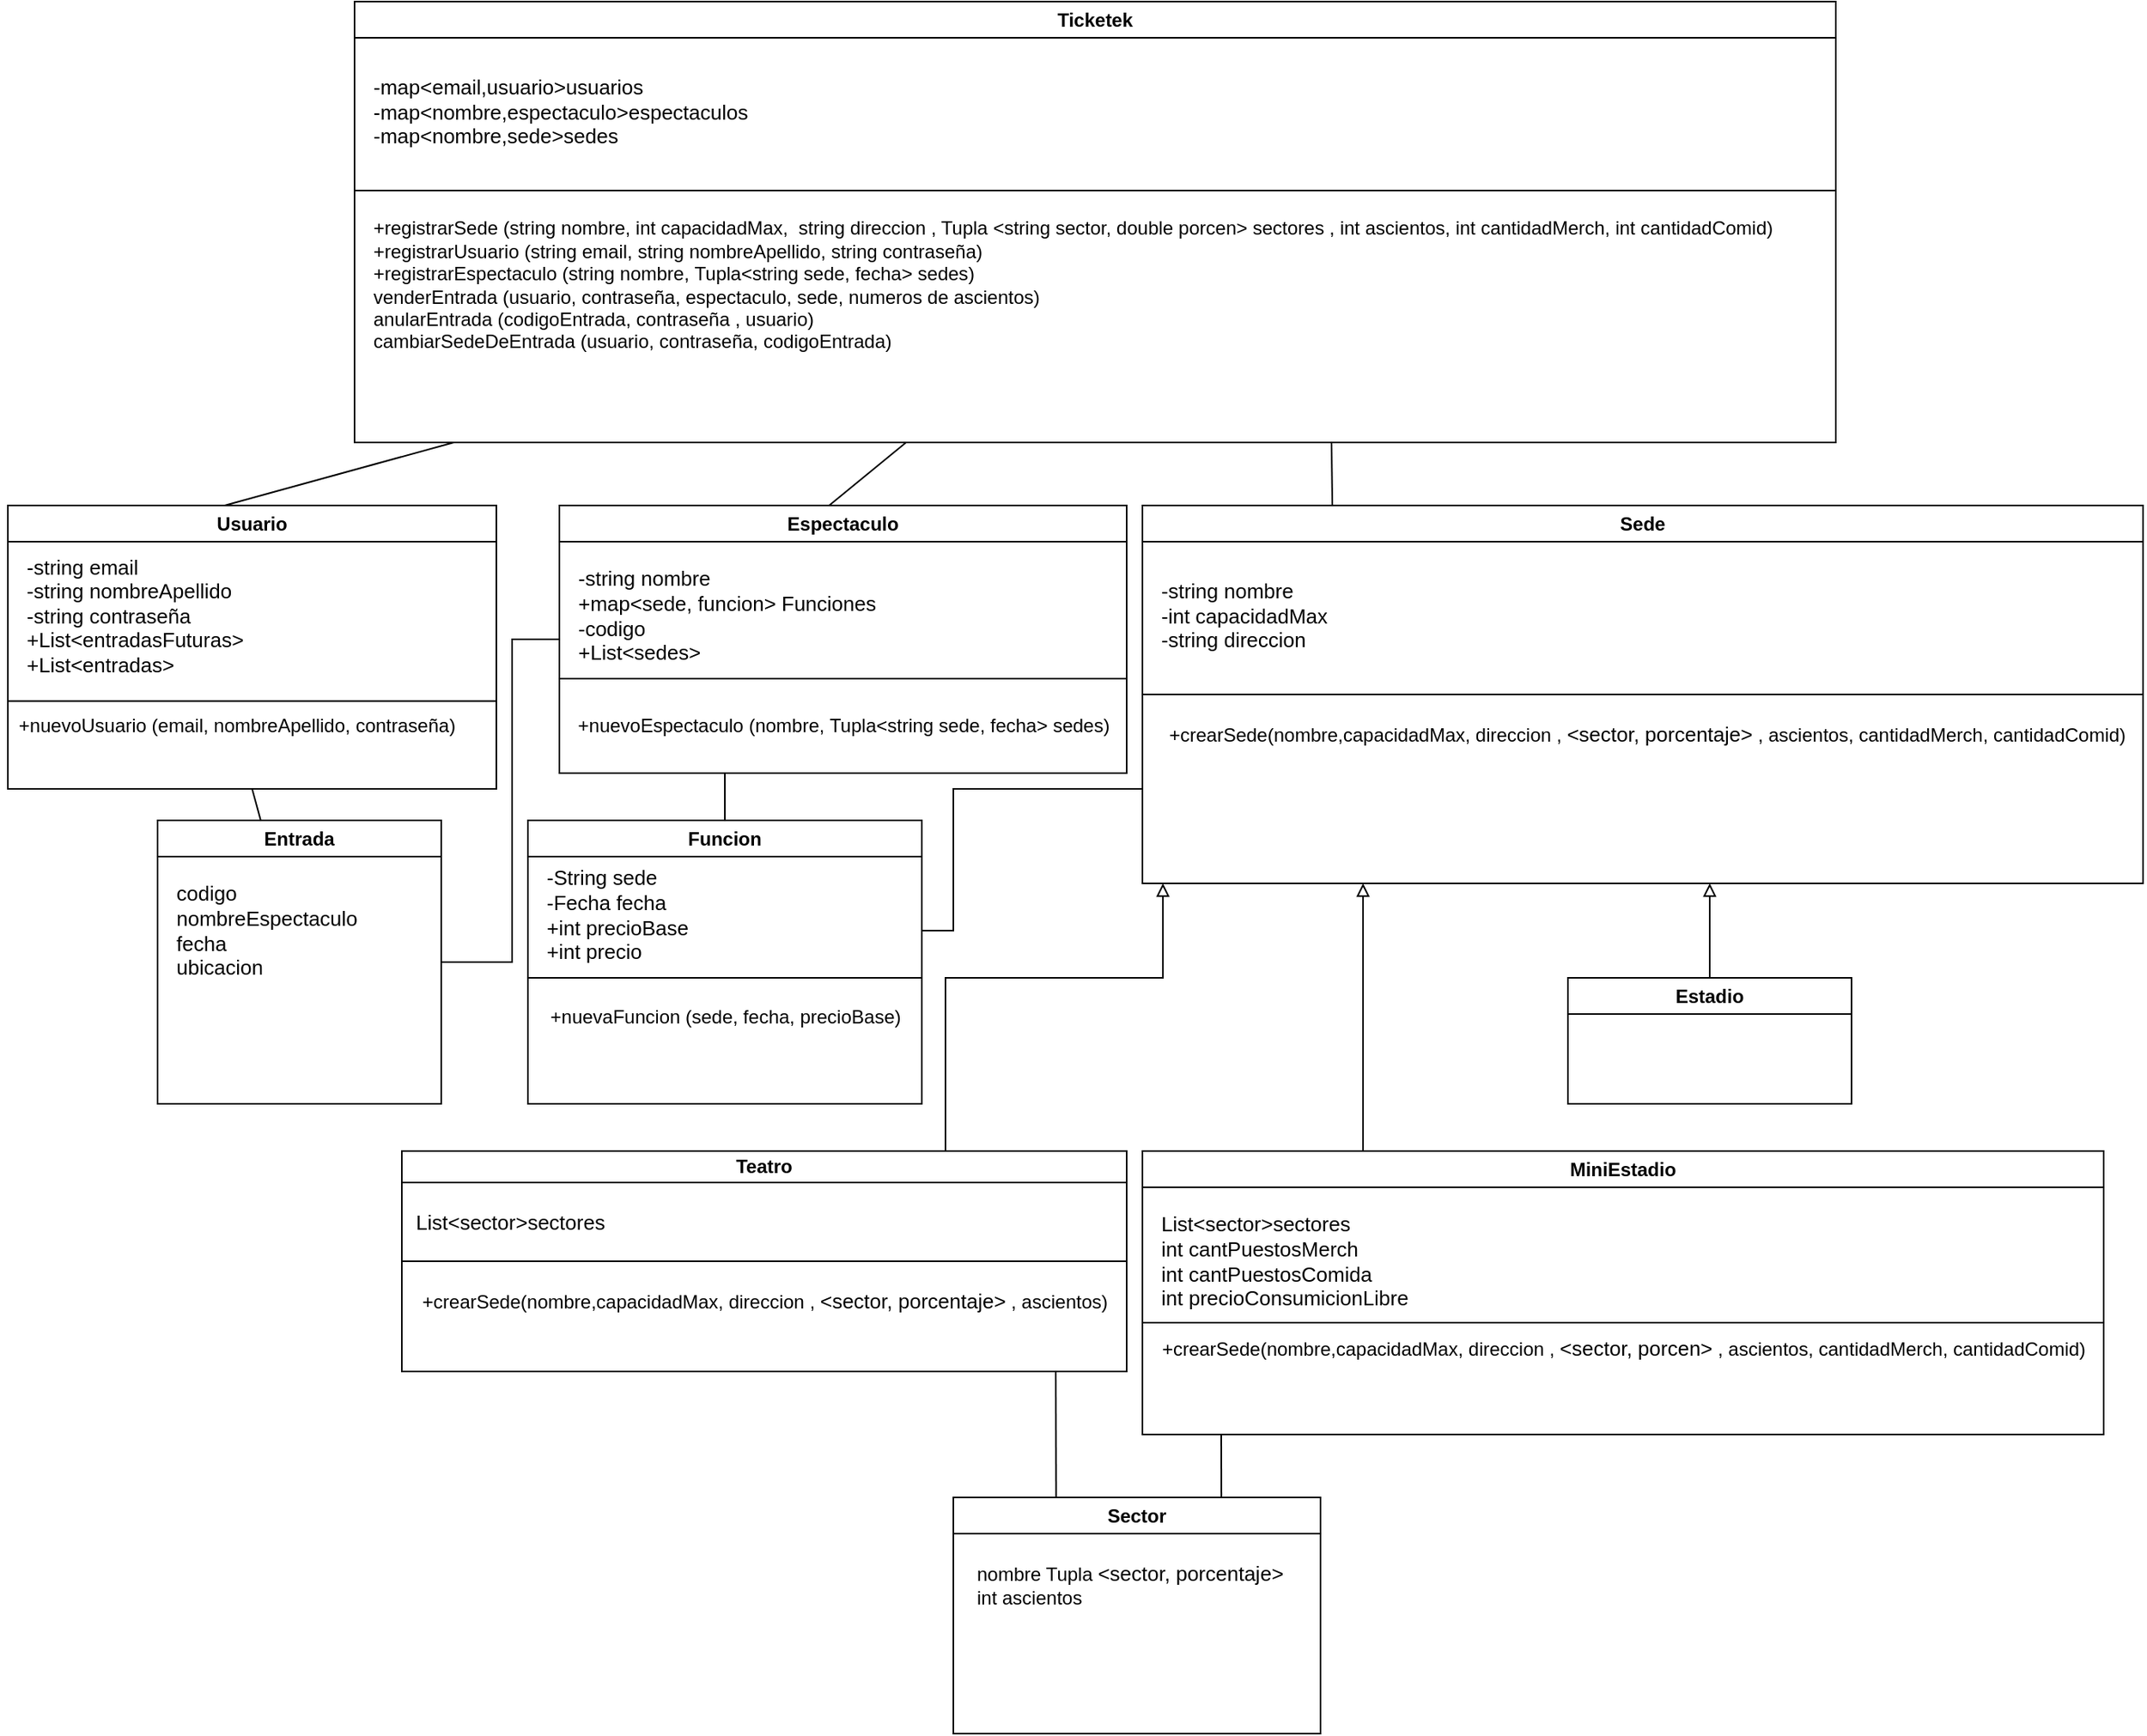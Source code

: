 <mxfile version="26.2.14">
  <diagram name="Página-1" id="BGD62SCd4SlIzhXcsPhD">
    <mxGraphModel dx="2134" dy="1725" grid="1" gridSize="10" guides="1" tooltips="1" connect="1" arrows="1" fold="1" page="1" pageScale="1" pageWidth="827" pageHeight="1169" math="0" shadow="0">
      <root>
        <mxCell id="0" />
        <mxCell id="1" parent="0" />
        <mxCell id="c-k_OdhlWmI5xw33POUm-2" value="Usuario" style="swimlane;whiteSpace=wrap;html=1;fillStyle=auto;rounded=0;glass=0;shadow=0;swimlaneLine=1;" parent="1" vertex="1">
          <mxGeometry x="-170" y="-820" width="310" height="180" as="geometry" />
        </mxCell>
        <mxCell id="c-k_OdhlWmI5xw33POUm-3" value="&lt;font style=&quot;font-size: 13px;&quot;&gt;-string email&lt;/font&gt;&lt;div&gt;&lt;font style=&quot;font-size: 13px;&quot;&gt;-string nombreApellido&lt;/font&gt;&lt;/div&gt;&lt;div&gt;&lt;font style=&quot;font-size: 13px;&quot;&gt;&lt;span style=&quot;background-color: transparent; color: light-dark(rgb(0, 0, 0), rgb(255, 255, 255));&quot;&gt;-string&amp;nbsp;&lt;/span&gt;contraseña&lt;/font&gt;&lt;/div&gt;&lt;div&gt;&lt;span style=&quot;font-size: 13px; background-color: transparent; color: light-dark(rgb(0, 0, 0), rgb(255, 255, 255));&quot;&gt;+List&lt;/span&gt;&lt;span style=&quot;font-size: 13px; background-color: transparent; color: light-dark(rgb(0, 0, 0), rgb(255, 255, 255));&quot;&gt;&amp;lt;entradasFuturas&lt;/span&gt;&lt;span style=&quot;font-size: 13px; background-color: transparent; color: light-dark(rgb(0, 0, 0), rgb(255, 255, 255));&quot;&gt;&amp;gt;&lt;/span&gt;&lt;/div&gt;&lt;div&gt;&lt;font style=&quot;font-size: 13px;&quot;&gt;+List&lt;span style=&quot;color: light-dark(rgb(0, 0, 0), rgb(255, 255, 255)); background-color: transparent;&quot;&gt;&amp;lt;entradas&lt;/span&gt;&lt;span style=&quot;color: light-dark(rgb(0, 0, 0), rgb(255, 255, 255)); background-color: transparent;&quot;&gt;&amp;gt;&lt;/span&gt;&lt;span style=&quot;color: light-dark(rgb(0, 0, 0), rgb(255, 255, 255)); background-color: transparent;&quot;&gt;&lt;/span&gt;&lt;/font&gt;&lt;/div&gt;" style="text;html=1;align=left;verticalAlign=middle;resizable=0;points=[];autosize=1;strokeColor=none;fillColor=none;" parent="c-k_OdhlWmI5xw33POUm-2" vertex="1">
          <mxGeometry x="10" y="25" width="160" height="90" as="geometry" />
        </mxCell>
        <mxCell id="gz3MEblSSOQ2FDono_MR-6" value="&lt;span style=&quot;text-align: left;&quot;&gt;+nuevoUsuario (email, nombreApellido, contraseña)&lt;/span&gt;" style="text;html=1;align=center;verticalAlign=middle;resizable=0;points=[];autosize=1;strokeColor=none;fillColor=none;" vertex="1" parent="c-k_OdhlWmI5xw33POUm-2">
          <mxGeometry x="-5" y="125" width="300" height="30" as="geometry" />
        </mxCell>
        <mxCell id="gz3MEblSSOQ2FDono_MR-8" value="" style="endArrow=none;html=1;rounded=0;" edge="1" parent="c-k_OdhlWmI5xw33POUm-2">
          <mxGeometry width="50" height="50" relative="1" as="geometry">
            <mxPoint y="124.31" as="sourcePoint" />
            <mxPoint x="310" y="124.31" as="targetPoint" />
          </mxGeometry>
        </mxCell>
        <mxCell id="c-k_OdhlWmI5xw33POUm-10" value="Ticketek" style="swimlane;whiteSpace=wrap;html=1;fillStyle=auto;rounded=0;glass=0;shadow=0;swimlaneLine=1;" parent="1" vertex="1">
          <mxGeometry x="50" y="-1140" width="940" height="280" as="geometry" />
        </mxCell>
        <mxCell id="c-k_OdhlWmI5xw33POUm-11" value="&lt;div&gt;&lt;span style=&quot;font-size: 13px;&quot;&gt;-map&amp;lt;email,usuario&amp;gt;usuarios&lt;/span&gt;&lt;/div&gt;&lt;div&gt;&lt;span style=&quot;font-size: 13px;&quot;&gt;-map&amp;lt;nombre,espectaculo&amp;gt;espectaculos&lt;/span&gt;&lt;/div&gt;&lt;div&gt;&lt;span style=&quot;font-size: 13px;&quot;&gt;-map&amp;lt;nombre,sede&amp;gt;sedes&lt;/span&gt;&lt;/div&gt;" style="text;html=1;align=left;verticalAlign=middle;resizable=0;points=[];autosize=1;strokeColor=none;fillColor=none;" parent="c-k_OdhlWmI5xw33POUm-10" vertex="1">
          <mxGeometry x="10" y="40" width="260" height="60" as="geometry" />
        </mxCell>
        <mxCell id="c-k_OdhlWmI5xw33POUm-50" value="" style="endArrow=none;html=1;rounded=0;exitX=0.444;exitY=0;exitDx=0;exitDy=0;exitPerimeter=0;" parent="c-k_OdhlWmI5xw33POUm-10" source="c-k_OdhlWmI5xw33POUm-2" edge="1">
          <mxGeometry width="50" height="50" relative="1" as="geometry">
            <mxPoint x="70" y="300" as="sourcePoint" />
            <mxPoint x="63" y="280" as="targetPoint" />
          </mxGeometry>
        </mxCell>
        <mxCell id="c-k_OdhlWmI5xw33POUm-60" value="" style="endArrow=none;html=1;rounded=0;exitX=0;exitY=0.5;exitDx=0;exitDy=0;" parent="c-k_OdhlWmI5xw33POUm-10" edge="1">
          <mxGeometry width="50" height="50" relative="1" as="geometry">
            <mxPoint y="120" as="sourcePoint" />
            <mxPoint x="940" y="120" as="targetPoint" />
          </mxGeometry>
        </mxCell>
        <mxCell id="c-k_OdhlWmI5xw33POUm-61" value="&lt;font&gt;+registrarSede (string nombre, int capacidadMax,&amp;nbsp; string direccion , Tupla&amp;nbsp;&lt;span style=&quot;color: light-dark(rgb(0, 0, 0), rgb(255, 255, 255)); background-color: transparent;&quot;&gt;&amp;lt;string sector, double porcen&lt;/span&gt;&lt;span style=&quot;color: light-dark(rgb(0, 0, 0), rgb(255, 255, 255)); background-color: transparent;&quot;&gt;&amp;gt;&lt;/span&gt;&amp;nbsp;sectores , int ascientos, int cantidadMerch, int cantidadComid)&lt;/font&gt;&lt;div&gt;&lt;font&gt;+registrarUsuario (string email, string nombreApellido, string contraseña)&lt;/font&gt;&lt;/div&gt;&lt;div&gt;&lt;font&gt;+registrarEspectaculo (string nombre,&amp;nbsp;Tupla&lt;span style=&quot;color: light-dark(rgb(0, 0, 0), rgb(255, 255, 255)); background-color: transparent;&quot;&gt;&amp;lt;string sede, fecha&lt;/span&gt;&lt;span style=&quot;color: light-dark(rgb(0, 0, 0), rgb(255, 255, 255)); background-color: transparent;&quot;&gt;&amp;gt; sedes&lt;/span&gt;)&lt;/font&gt;&lt;/div&gt;&lt;div&gt;&lt;font&gt;venderEntrada (usuario, contraseña, espectaculo, sede, numeros de ascientos)&lt;/font&gt;&lt;/div&gt;&lt;div&gt;&lt;font&gt;anularEntrada (codigoEntrada, contraseña , usuario)&lt;/font&gt;&lt;/div&gt;&lt;div&gt;&lt;font&gt;cambiarSedeDeEntrada (usuario, contraseña, codigoEntrada)&lt;/font&gt;&lt;/div&gt;" style="text;html=1;align=left;verticalAlign=middle;resizable=0;points=[];autosize=1;strokeColor=none;fillColor=none;" parent="c-k_OdhlWmI5xw33POUm-10" vertex="1">
          <mxGeometry x="10" y="130" width="910" height="100" as="geometry" />
        </mxCell>
        <mxCell id="c-k_OdhlWmI5xw33POUm-12" value="Sede" style="swimlane;whiteSpace=wrap;html=1;fillStyle=auto;rounded=0;glass=0;shadow=0;swimlaneLine=1;startSize=23;" parent="1" vertex="1">
          <mxGeometry x="550" y="-820" width="635" height="240" as="geometry" />
        </mxCell>
        <mxCell id="c-k_OdhlWmI5xw33POUm-13" value="&lt;div&gt;&lt;span style=&quot;font-size: 13px;&quot;&gt;-string nombre&lt;/span&gt;&lt;/div&gt;&lt;div&gt;&lt;span style=&quot;font-size: 13px;&quot;&gt;-int capacidadMax&lt;/span&gt;&lt;/div&gt;&lt;div&gt;&lt;span style=&quot;font-size: 13px;&quot;&gt;-string direccion&lt;/span&gt;&lt;/div&gt;" style="text;html=1;align=left;verticalAlign=middle;resizable=0;points=[];autosize=1;strokeColor=none;fillColor=none;" parent="c-k_OdhlWmI5xw33POUm-12" vertex="1">
          <mxGeometry x="10" y="40" width="130" height="60" as="geometry" />
        </mxCell>
        <mxCell id="gz3MEblSSOQ2FDono_MR-2" value="+crearSede(&lt;span style=&quot;text-align: left;&quot;&gt;nombre,capacidadMax, direccion ,&amp;nbsp;&lt;/span&gt;&lt;span style=&quot;color: light-dark(rgb(0, 0, 0), rgb(255, 255, 255)); text-align: left; background-color: transparent; font-size: 13px;&quot;&gt;&amp;lt;sector, porcentaje&lt;/span&gt;&lt;span style=&quot;color: light-dark(rgb(0, 0, 0), rgb(255, 255, 255)); text-align: left; background-color: transparent; font-size: 13px;&quot;&gt;&amp;gt;&lt;/span&gt;&lt;span style=&quot;text-align: left;&quot;&gt;&amp;nbsp;, ascientos, cantidadMerch, cantidadComid)&lt;/span&gt;" style="text;html=1;align=center;verticalAlign=middle;resizable=0;points=[];autosize=1;strokeColor=none;fillColor=none;" vertex="1" parent="c-k_OdhlWmI5xw33POUm-12">
          <mxGeometry x="5" y="130" width="630" height="30" as="geometry" />
        </mxCell>
        <mxCell id="c-k_OdhlWmI5xw33POUm-14" value="Teatro" style="swimlane;whiteSpace=wrap;html=1;fillStyle=auto;rounded=0;glass=0;shadow=0;swimlaneLine=1;startSize=20;" parent="1" vertex="1">
          <mxGeometry x="80" y="-410" width="460" height="140" as="geometry">
            <mxRectangle x="750" y="290" width="70" height="30" as="alternateBounds" />
          </mxGeometry>
        </mxCell>
        <mxCell id="c-k_OdhlWmI5xw33POUm-15" value="&lt;span style=&quot;color: light-dark(rgb(0, 0, 0), rgb(255, 255, 255)); background-color: transparent; font-size: 13px;&quot;&gt;List&amp;lt;sector&lt;/span&gt;&lt;span style=&quot;color: light-dark(rgb(0, 0, 0), rgb(255, 255, 255)); background-color: transparent; font-size: 13px;&quot;&gt;&amp;gt;&lt;/span&gt;&lt;span style=&quot;color: light-dark(rgb(0, 0, 0), rgb(255, 255, 255)); background-color: transparent; font-size: 13px;&quot;&gt;sectores&lt;/span&gt;" style="text;html=1;align=left;verticalAlign=middle;resizable=0;points=[];autosize=1;strokeColor=none;fillColor=none;" parent="c-k_OdhlWmI5xw33POUm-14" vertex="1">
          <mxGeometry x="7" y="30" width="140" height="30" as="geometry" />
        </mxCell>
        <mxCell id="gz3MEblSSOQ2FDono_MR-12" value="+crearSede(&lt;span style=&quot;text-align: left;&quot;&gt;nombre,capacidadMax, direccion ,&amp;nbsp;&lt;/span&gt;&lt;span style=&quot;color: light-dark(rgb(0, 0, 0), rgb(255, 255, 255)); background-color: transparent; text-align: left; font-size: 13px;&quot;&gt;&amp;lt;sector, porcentaje&lt;/span&gt;&lt;span style=&quot;color: light-dark(rgb(0, 0, 0), rgb(255, 255, 255)); background-color: transparent; text-align: left; font-size: 13px;&quot;&gt;&amp;gt;&lt;/span&gt;&lt;span style=&quot;text-align: left;&quot;&gt;&amp;nbsp;, ascientos)&lt;/span&gt;" style="text;html=1;align=center;verticalAlign=middle;resizable=0;points=[];autosize=1;strokeColor=none;fillColor=none;" vertex="1" parent="c-k_OdhlWmI5xw33POUm-14">
          <mxGeometry y="80" width="460" height="30" as="geometry" />
        </mxCell>
        <mxCell id="c-k_OdhlWmI5xw33POUm-16" value="Estadio" style="swimlane;whiteSpace=wrap;html=1;fillStyle=auto;rounded=0;glass=0;shadow=0;swimlaneLine=1;startSize=23;" parent="1" vertex="1">
          <mxGeometry x="820" y="-520" width="180" height="80" as="geometry" />
        </mxCell>
        <mxCell id="c-k_OdhlWmI5xw33POUm-17" value="&lt;div&gt;&lt;br&gt;&lt;/div&gt;" style="text;html=1;align=left;verticalAlign=middle;resizable=0;points=[];autosize=1;strokeColor=none;fillColor=none;" parent="c-k_OdhlWmI5xw33POUm-16" vertex="1">
          <mxGeometry x="10" y="55" width="20" height="30" as="geometry" />
        </mxCell>
        <mxCell id="c-k_OdhlWmI5xw33POUm-19" value="MiniEstadio" style="swimlane;whiteSpace=wrap;html=1;fillStyle=auto;rounded=0;glass=0;shadow=0;swimlaneLine=1;startSize=23;" parent="1" vertex="1">
          <mxGeometry x="550" y="-410" width="610" height="180" as="geometry" />
        </mxCell>
        <mxCell id="c-k_OdhlWmI5xw33POUm-20" value="&lt;div&gt;&lt;span style=&quot;background-color: transparent; color: light-dark(rgb(0, 0, 0), rgb(255, 255, 255)); font-size: 13px;&quot;&gt;List&amp;lt;sector&lt;/span&gt;&lt;span style=&quot;background-color: transparent; color: light-dark(rgb(0, 0, 0), rgb(255, 255, 255)); font-size: 13px;&quot;&gt;&amp;gt;&lt;/span&gt;&lt;span style=&quot;font-size: 13px; background-color: transparent; color: light-dark(rgb(0, 0, 0), rgb(255, 255, 255));&quot;&gt;sectores&lt;/span&gt;&lt;/div&gt;&lt;div&gt;&lt;span style=&quot;font-size: 13px;&quot;&gt;int cantPuestosMerch&lt;/span&gt;&lt;/div&gt;&lt;div&gt;&lt;span style=&quot;font-size: 13px;&quot;&gt;int cantPuestosComida&lt;/span&gt;&lt;/div&gt;&lt;div&gt;&lt;span style=&quot;font-size: 13px;&quot;&gt;int precioConsumicionLibre&lt;/span&gt;&lt;/div&gt;" style="text;html=1;align=left;verticalAlign=middle;resizable=0;points=[];autosize=1;strokeColor=none;fillColor=none;" parent="c-k_OdhlWmI5xw33POUm-19" vertex="1">
          <mxGeometry x="10" y="30" width="180" height="80" as="geometry" />
        </mxCell>
        <mxCell id="gz3MEblSSOQ2FDono_MR-9" value="+crearSede(&lt;span style=&quot;text-align: left;&quot;&gt;nombre,capacidadMax, direccion ,&amp;nbsp;&lt;/span&gt;&lt;span style=&quot;color: light-dark(rgb(0, 0, 0), rgb(255, 255, 255)); background-color: transparent; text-align: left; font-size: 13px;&quot;&gt;&amp;lt;sector, porcen&lt;/span&gt;&lt;span style=&quot;color: light-dark(rgb(0, 0, 0), rgb(255, 255, 255)); background-color: transparent; text-align: left; font-size: 13px;&quot;&gt;&amp;gt;&lt;/span&gt;&lt;span style=&quot;text-align: left;&quot;&gt;&amp;nbsp;, ascientos, cantidadMerch, cantidadComid)&lt;/span&gt;" style="text;html=1;align=center;verticalAlign=middle;resizable=0;points=[];autosize=1;strokeColor=none;fillColor=none;" vertex="1" parent="c-k_OdhlWmI5xw33POUm-19">
          <mxGeometry y="110" width="610" height="30" as="geometry" />
        </mxCell>
        <mxCell id="gz3MEblSSOQ2FDono_MR-19" value="" style="endArrow=none;html=1;rounded=0;exitX=0;exitY=0.5;exitDx=0;exitDy=0;" edge="1" parent="c-k_OdhlWmI5xw33POUm-19">
          <mxGeometry width="50" height="50" relative="1" as="geometry">
            <mxPoint y="109" as="sourcePoint" />
            <mxPoint x="610" y="109" as="targetPoint" />
          </mxGeometry>
        </mxCell>
        <mxCell id="c-k_OdhlWmI5xw33POUm-22" value="" style="endArrow=block;html=1;rounded=0;exitX=0.75;exitY=0;exitDx=0;exitDy=0;endFill=0;" parent="1" source="c-k_OdhlWmI5xw33POUm-14" edge="1">
          <mxGeometry width="50" height="50" relative="1" as="geometry">
            <mxPoint x="547.5" y="-370" as="sourcePoint" />
            <mxPoint x="563" y="-580" as="targetPoint" />
            <Array as="points">
              <mxPoint x="425" y="-520" />
              <mxPoint x="563" y="-520" />
            </Array>
          </mxGeometry>
        </mxCell>
        <mxCell id="c-k_OdhlWmI5xw33POUm-24" value="Sector" style="swimlane;whiteSpace=wrap;html=1;" parent="1" vertex="1">
          <mxGeometry x="430" y="-190" width="233" height="150" as="geometry" />
        </mxCell>
        <mxCell id="c-k_OdhlWmI5xw33POUm-54" value="&lt;div&gt;nombre Tupla&amp;nbsp;&lt;span style=&quot;background-color: transparent; color: light-dark(rgb(0, 0, 0), rgb(255, 255, 255)); font-size: 13px;&quot;&gt;&amp;lt;sector, porcentaje&lt;/span&gt;&lt;span style=&quot;background-color: transparent; color: light-dark(rgb(0, 0, 0), rgb(255, 255, 255)); font-size: 13px;&quot;&gt;&amp;gt;&lt;/span&gt;&lt;/div&gt;&lt;div&gt;int ascientos&lt;/div&gt;&lt;div&gt;&lt;br&gt;&lt;/div&gt;" style="text;html=1;align=left;verticalAlign=middle;resizable=0;points=[];autosize=1;strokeColor=none;fillColor=none;" parent="c-k_OdhlWmI5xw33POUm-24" vertex="1">
          <mxGeometry x="13" y="33" width="220" height="60" as="geometry" />
        </mxCell>
        <mxCell id="c-k_OdhlWmI5xw33POUm-34" value="" style="endArrow=none;html=1;rounded=0;exitX=0.28;exitY=-0.003;exitDx=0;exitDy=0;exitPerimeter=0;" parent="1" source="c-k_OdhlWmI5xw33POUm-24" edge="1">
          <mxGeometry width="50" height="50" relative="1" as="geometry">
            <mxPoint x="613.298" y="-149.7" as="sourcePoint" />
            <mxPoint x="495" y="-270" as="targetPoint" />
          </mxGeometry>
        </mxCell>
        <mxCell id="c-k_OdhlWmI5xw33POUm-35" value="Entrada" style="swimlane;whiteSpace=wrap;html=1;fillStyle=auto;rounded=0;glass=0;shadow=0;swimlaneLine=1;" parent="1" vertex="1">
          <mxGeometry x="-75" y="-620" width="180" height="180" as="geometry" />
        </mxCell>
        <mxCell id="c-k_OdhlWmI5xw33POUm-36" value="&lt;div&gt;&lt;span style=&quot;font-size: 13px;&quot;&gt;codigo&lt;/span&gt;&lt;/div&gt;&lt;div&gt;&lt;span style=&quot;font-size: 13px;&quot;&gt;nombreEspectaculo&lt;/span&gt;&lt;/div&gt;&lt;div&gt;&lt;span style=&quot;font-size: 13px;&quot;&gt;fecha&lt;/span&gt;&lt;/div&gt;&lt;div&gt;&lt;span style=&quot;font-size: 13px;&quot;&gt;ubicacion&lt;/span&gt;&lt;/div&gt;" style="text;html=1;align=left;verticalAlign=middle;resizable=0;points=[];autosize=1;strokeColor=none;fillColor=none;" parent="c-k_OdhlWmI5xw33POUm-35" vertex="1">
          <mxGeometry x="10" y="30" width="140" height="80" as="geometry" />
        </mxCell>
        <mxCell id="c-k_OdhlWmI5xw33POUm-37" value="" style="endArrow=none;html=1;rounded=0;entryX=0.5;entryY=1;entryDx=0;entryDy=0;" parent="1" source="c-k_OdhlWmI5xw33POUm-35" target="c-k_OdhlWmI5xw33POUm-2" edge="1">
          <mxGeometry width="50" height="50" relative="1" as="geometry">
            <mxPoint x="-15" y="-440" as="sourcePoint" />
            <mxPoint x="25" y="-480" as="targetPoint" />
          </mxGeometry>
        </mxCell>
        <mxCell id="c-k_OdhlWmI5xw33POUm-38" value="Espectaculo" style="swimlane;whiteSpace=wrap;html=1;fillStyle=auto;rounded=0;glass=0;shadow=0;swimlaneLine=1;" parent="1" vertex="1">
          <mxGeometry x="180" y="-820" width="360" height="170" as="geometry" />
        </mxCell>
        <mxCell id="c-k_OdhlWmI5xw33POUm-39" value="&lt;div&gt;&lt;span style=&quot;font-size: 13px;&quot;&gt;-string nombre&lt;/span&gt;&lt;/div&gt;&lt;div&gt;&lt;span style=&quot;color: light-dark(rgb(0, 0, 0), rgb(255, 255, 255)); background-color: transparent; font-size: 13px;&quot;&gt;+map&amp;lt;sede, funcion&lt;/span&gt;&lt;span style=&quot;color: light-dark(rgb(0, 0, 0), rgb(255, 255, 255)); background-color: transparent; font-size: 13px;&quot;&gt;&amp;gt; Funciones&lt;/span&gt;&lt;/div&gt;&lt;div&gt;&lt;span style=&quot;font-size: 13px;&quot;&gt;-codigo&lt;/span&gt;&lt;/div&gt;&lt;div&gt;&lt;span style=&quot;font-size: 13px;&quot;&gt;+List&lt;/span&gt;&lt;span style=&quot;font-size: 13px; background-color: transparent; color: light-dark(rgb(0, 0, 0), rgb(255, 255, 255));&quot;&gt;&amp;lt;sedes&lt;/span&gt;&lt;span style=&quot;background-color: transparent; color: light-dark(rgb(0, 0, 0), rgb(255, 255, 255)); font-size: 13px;&quot;&gt;&amp;gt;&lt;/span&gt;&lt;/div&gt;" style="text;html=1;align=left;verticalAlign=middle;resizable=0;points=[];autosize=1;strokeColor=none;fillColor=none;" parent="c-k_OdhlWmI5xw33POUm-38" vertex="1">
          <mxGeometry x="10" y="30" width="210" height="80" as="geometry" />
        </mxCell>
        <mxCell id="gz3MEblSSOQ2FDono_MR-21" value="+nuevoEspectaculo (&lt;span style=&quot;text-align: left;&quot;&gt;nombre,&amp;nbsp;Tupla&lt;/span&gt;&lt;span style=&quot;color: light-dark(rgb(0, 0, 0), rgb(255, 255, 255)); text-align: left; background-color: transparent;&quot;&gt;&amp;lt;string sede, fecha&lt;/span&gt;&lt;span style=&quot;color: light-dark(rgb(0, 0, 0), rgb(255, 255, 255)); text-align: left; background-color: transparent;&quot;&gt;&amp;gt; sedes)&lt;/span&gt;" style="text;html=1;align=center;verticalAlign=middle;resizable=0;points=[];autosize=1;strokeColor=none;fillColor=none;" vertex="1" parent="c-k_OdhlWmI5xw33POUm-38">
          <mxGeometry y="125" width="360" height="30" as="geometry" />
        </mxCell>
        <mxCell id="c-k_OdhlWmI5xw33POUm-40" value="Funcion" style="swimlane;whiteSpace=wrap;html=1;fillStyle=auto;rounded=0;glass=0;shadow=0;swimlaneLine=1;" parent="1" vertex="1">
          <mxGeometry x="160" y="-620" width="250" height="180" as="geometry" />
        </mxCell>
        <mxCell id="c-k_OdhlWmI5xw33POUm-41" value="&lt;div&gt;&lt;span style=&quot;font-size: 13px; background-color: transparent; color: light-dark(rgb(0, 0, 0), rgb(255, 255, 255));&quot;&gt;-String sede&lt;/span&gt;&lt;/div&gt;&lt;div&gt;&lt;span style=&quot;font-size: 13px; background-color: transparent; color: light-dark(rgb(0, 0, 0), rgb(255, 255, 255));&quot;&gt;-Fecha fecha&lt;/span&gt;&lt;/div&gt;&lt;div&gt;&lt;span style=&quot;font-size: 13px; background-color: transparent; color: light-dark(rgb(0, 0, 0), rgb(255, 255, 255));&quot;&gt;+int precioBase&lt;/span&gt;&lt;/div&gt;&lt;div&gt;&lt;span style=&quot;font-size: 13px; background-color: transparent; color: light-dark(rgb(0, 0, 0), rgb(255, 255, 255));&quot;&gt;+int precio&lt;/span&gt;&lt;/div&gt;" style="text;html=1;align=left;verticalAlign=middle;resizable=0;points=[];autosize=1;strokeColor=none;fillColor=none;" parent="c-k_OdhlWmI5xw33POUm-40" vertex="1">
          <mxGeometry x="10" y="20" width="110" height="80" as="geometry" />
        </mxCell>
        <mxCell id="gz3MEblSSOQ2FDono_MR-23" value="+nuevaFuncion (sede, fecha, precioBase)" style="text;html=1;align=center;verticalAlign=middle;resizable=0;points=[];autosize=1;strokeColor=none;fillColor=none;" vertex="1" parent="c-k_OdhlWmI5xw33POUm-40">
          <mxGeometry y="110" width="250" height="30" as="geometry" />
        </mxCell>
        <mxCell id="c-k_OdhlWmI5xw33POUm-43" value="" style="endArrow=none;html=1;rounded=0;entryX=0.5;entryY=0;entryDx=0;entryDy=0;" parent="1" target="c-k_OdhlWmI5xw33POUm-40" edge="1">
          <mxGeometry width="50" height="50" relative="1" as="geometry">
            <mxPoint x="285" y="-650" as="sourcePoint" />
            <mxPoint x="30" y="-470" as="targetPoint" />
          </mxGeometry>
        </mxCell>
        <mxCell id="c-k_OdhlWmI5xw33POUm-53" value="" style="endArrow=none;html=1;rounded=0;" parent="1" edge="1">
          <mxGeometry width="50" height="50" relative="1" as="geometry">
            <mxPoint x="410" y="-550" as="sourcePoint" />
            <mxPoint x="550" y="-640" as="targetPoint" />
            <Array as="points">
              <mxPoint x="430" y="-550" />
              <mxPoint x="430" y="-640" />
            </Array>
          </mxGeometry>
        </mxCell>
        <mxCell id="c-k_OdhlWmI5xw33POUm-59" value="" style="endArrow=none;html=1;rounded=0;exitX=0.73;exitY=0;exitDx=0;exitDy=0;exitPerimeter=0;" parent="1" source="c-k_OdhlWmI5xw33POUm-24" edge="1">
          <mxGeometry width="50" height="50" relative="1" as="geometry">
            <mxPoint x="710" y="-150" as="sourcePoint" />
            <mxPoint x="600" y="-230" as="targetPoint" />
          </mxGeometry>
        </mxCell>
        <mxCell id="gz3MEblSSOQ2FDono_MR-1" value="" style="endArrow=none;html=1;rounded=0;entryX=1;entryY=0.5;entryDx=0;entryDy=0;exitX=0;exitY=0.5;exitDx=0;exitDy=0;" edge="1" parent="1" source="c-k_OdhlWmI5xw33POUm-12" target="c-k_OdhlWmI5xw33POUm-12">
          <mxGeometry width="50" height="50" relative="1" as="geometry">
            <mxPoint x="430" y="-690" as="sourcePoint" />
            <mxPoint x="480" y="-740" as="targetPoint" />
          </mxGeometry>
        </mxCell>
        <mxCell id="gz3MEblSSOQ2FDono_MR-3" value="" style="endArrow=none;html=1;rounded=0;exitX=0.476;exitY=-0.001;exitDx=0;exitDy=0;exitPerimeter=0;" edge="1" parent="1" source="c-k_OdhlWmI5xw33POUm-38">
          <mxGeometry width="50" height="50" relative="1" as="geometry">
            <mxPoint x="401" y="-820" as="sourcePoint" />
            <mxPoint x="400" y="-860" as="targetPoint" />
          </mxGeometry>
        </mxCell>
        <mxCell id="gz3MEblSSOQ2FDono_MR-4" value="" style="endArrow=none;html=1;rounded=0;exitX=0.45;exitY=-0.002;exitDx=0;exitDy=0;exitPerimeter=0;" edge="1" parent="1">
          <mxGeometry width="50" height="50" relative="1" as="geometry">
            <mxPoint x="670.5" y="-820" as="sourcePoint" />
            <mxPoint x="670" y="-860" as="targetPoint" />
          </mxGeometry>
        </mxCell>
        <mxCell id="gz3MEblSSOQ2FDono_MR-13" value="" style="endArrow=block;html=1;rounded=0;exitX=0.5;exitY=0;exitDx=0;exitDy=0;endFill=0;" edge="1" parent="1" source="c-k_OdhlWmI5xw33POUm-16">
          <mxGeometry width="50" height="50" relative="1" as="geometry">
            <mxPoint x="770" y="-460" as="sourcePoint" />
            <mxPoint x="910" y="-580" as="targetPoint" />
          </mxGeometry>
        </mxCell>
        <mxCell id="gz3MEblSSOQ2FDono_MR-17" value="" style="endArrow=block;html=1;rounded=0;exitX=0.5;exitY=0;exitDx=0;exitDy=0;endFill=0;" edge="1" parent="1">
          <mxGeometry width="50" height="50" relative="1" as="geometry">
            <mxPoint x="690" y="-410" as="sourcePoint" />
            <mxPoint x="690" y="-580" as="targetPoint" />
          </mxGeometry>
        </mxCell>
        <mxCell id="gz3MEblSSOQ2FDono_MR-18" value="" style="endArrow=none;html=1;rounded=0;exitX=0;exitY=0.5;exitDx=0;exitDy=0;entryX=1;entryY=0.5;entryDx=0;entryDy=0;" edge="1" parent="1" source="c-k_OdhlWmI5xw33POUm-14" target="c-k_OdhlWmI5xw33POUm-14">
          <mxGeometry width="50" height="50" relative="1" as="geometry">
            <mxPoint x="540" y="-400" as="sourcePoint" />
            <mxPoint x="590" y="-450" as="targetPoint" />
          </mxGeometry>
        </mxCell>
        <mxCell id="gz3MEblSSOQ2FDono_MR-20" value="" style="endArrow=none;html=1;rounded=0;" edge="1" parent="1">
          <mxGeometry width="50" height="50" relative="1" as="geometry">
            <mxPoint x="180" y="-710" as="sourcePoint" />
            <mxPoint x="540" y="-710" as="targetPoint" />
          </mxGeometry>
        </mxCell>
        <mxCell id="gz3MEblSSOQ2FDono_MR-22" value="" style="endArrow=none;html=1;rounded=0;" edge="1" parent="1">
          <mxGeometry width="50" height="50" relative="1" as="geometry">
            <mxPoint x="160" y="-520" as="sourcePoint" />
            <mxPoint x="410" y="-520" as="targetPoint" />
          </mxGeometry>
        </mxCell>
        <mxCell id="gz3MEblSSOQ2FDono_MR-24" value="" style="endArrow=none;html=1;rounded=0;exitX=1;exitY=0.5;exitDx=0;exitDy=0;entryX=0;entryY=0.5;entryDx=0;entryDy=0;" edge="1" parent="1" source="c-k_OdhlWmI5xw33POUm-35" target="c-k_OdhlWmI5xw33POUm-38">
          <mxGeometry width="50" height="50" relative="1" as="geometry">
            <mxPoint x="260" y="-530" as="sourcePoint" />
            <mxPoint x="310" y="-580" as="targetPoint" />
            <Array as="points">
              <mxPoint x="150" y="-530" />
              <mxPoint x="150" y="-735" />
            </Array>
          </mxGeometry>
        </mxCell>
      </root>
    </mxGraphModel>
  </diagram>
</mxfile>
